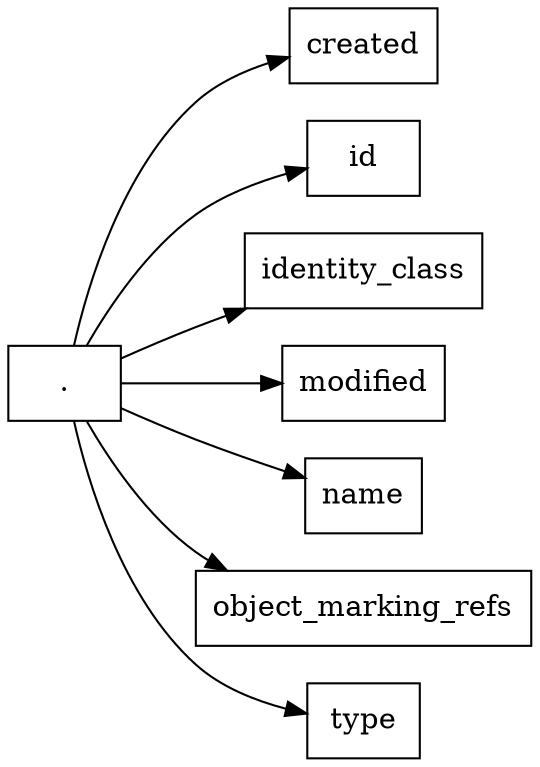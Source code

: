 digraph G {
    node [shape=box];
    edge [dir=forward];
    rankdir=LR;

    "058b8c64-434e-444e-9904-ca2d8edfb304" [label="."];
    "created" [label="created"];
    "id" [label="id"];
    "identity_class" [label="identity_class"];
    "modified" [label="modified"];
    "name" [label="name"];
    "object_marking_refs" [label="object_marking_refs"];
    "type" [label="type"];

    "058b8c64-434e-444e-9904-ca2d8edfb304" -> "created";
    "058b8c64-434e-444e-9904-ca2d8edfb304" -> "id";
    "058b8c64-434e-444e-9904-ca2d8edfb304" -> "identity_class";
    "058b8c64-434e-444e-9904-ca2d8edfb304" -> "modified";
    "058b8c64-434e-444e-9904-ca2d8edfb304" -> "name";
    "058b8c64-434e-444e-9904-ca2d8edfb304" -> "object_marking_refs";
    "058b8c64-434e-444e-9904-ca2d8edfb304" -> "type";

}